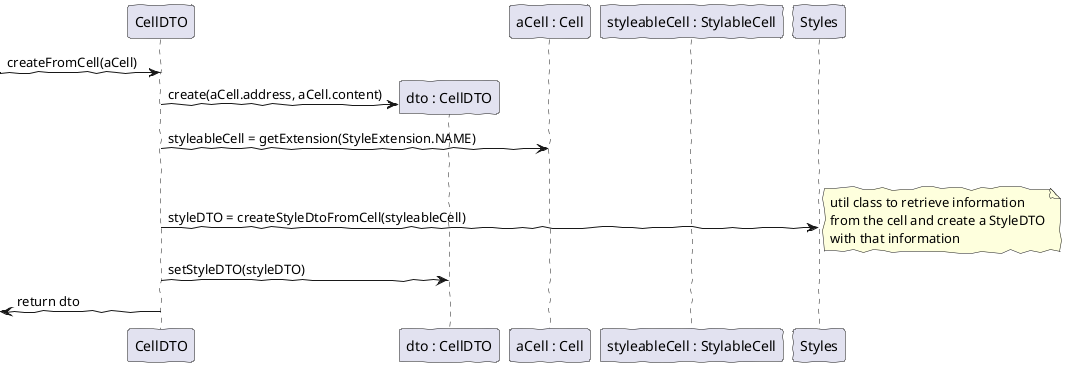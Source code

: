@startuml start_sharing.png

'http://plantuml.com/skinparam.html'
skinparam handwritten true
skinparam defaultFontName FG Virgil
skinparam shadowing false

participant CellDTO
participant "dto : CellDTO" as dto
participant "aCell : Cell" as aCell
participant "styleableCell : StylableCell" as sCell
participant Styles

-> CellDTO : createFromCell(aCell)

create dto
CellDTO -> dto : create(aCell.address, aCell.content)
CellDTO -> aCell : styleableCell = getExtension(StyleExtension.NAME)

alt styleableCell != null
CellDTO -> Styles : styleDTO = createStyleDtoFromCell(styleableCell)
note right
    util class to retrieve information
    from the cell and create a StyleDTO
    with that information
end note
CellDTO -> dto : setStyleDTO(styleDTO)
<- CellDTO : return dto



@enduml